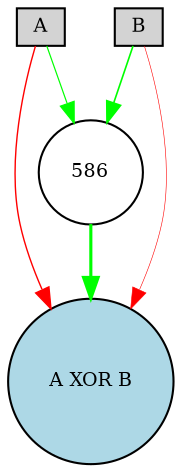 digraph {
	node [fontsize=9 height=0.2 shape=circle width=0.2]
	A [fillcolor=lightgray shape=box style=filled]
	B [fillcolor=lightgray shape=box style=filled]
	"A XOR B" [fillcolor=lightblue style=filled]
	586 [fillcolor=white style=filled]
	A -> "A XOR B" [color=red penwidth=0.6732221211749888 style=solid]
	B -> 586 [color=green penwidth=0.7888728151921055 style=solid]
	586 -> "A XOR B" [color=green penwidth=1.494469091901525 style=solid]
	A -> 586 [color=green penwidth=0.5750723525254784 style=solid]
	B -> "A XOR B" [color=red penwidth=0.27742922218787613 style=solid]
}
